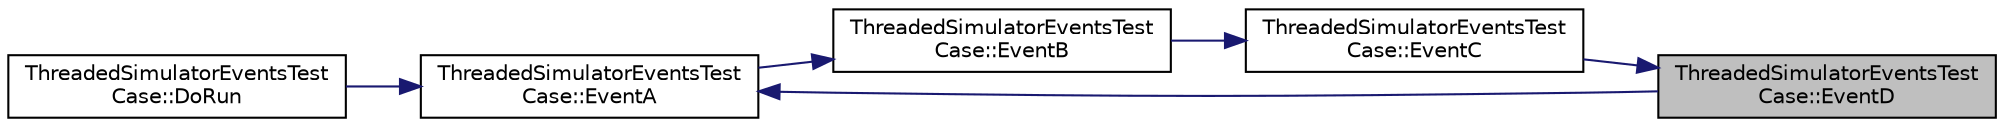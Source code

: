 digraph "ThreadedSimulatorEventsTestCase::EventD"
{
 // LATEX_PDF_SIZE
  edge [fontname="Helvetica",fontsize="10",labelfontname="Helvetica",labelfontsize="10"];
  node [fontname="Helvetica",fontsize="10",shape=record];
  rankdir="RL";
  Node1 [label="ThreadedSimulatorEventsTest\lCase::EventD",height=0.2,width=0.4,color="black", fillcolor="grey75", style="filled", fontcolor="black",tooltip=" "];
  Node1 -> Node2 [dir="back",color="midnightblue",fontsize="10",style="solid",fontname="Helvetica"];
  Node2 [label="ThreadedSimulatorEventsTest\lCase::EventC",height=0.2,width=0.4,color="black", fillcolor="white", style="filled",URL="$class_threaded_simulator_events_test_case.html#a80533a87ccd3306fca8e0c3d031e9db0",tooltip=" "];
  Node2 -> Node3 [dir="back",color="midnightblue",fontsize="10",style="solid",fontname="Helvetica"];
  Node3 [label="ThreadedSimulatorEventsTest\lCase::EventB",height=0.2,width=0.4,color="black", fillcolor="white", style="filled",URL="$class_threaded_simulator_events_test_case.html#a00cf24b2465f81fd61295eaad60ccd6e",tooltip=" "];
  Node3 -> Node4 [dir="back",color="midnightblue",fontsize="10",style="solid",fontname="Helvetica"];
  Node4 [label="ThreadedSimulatorEventsTest\lCase::EventA",height=0.2,width=0.4,color="black", fillcolor="white", style="filled",URL="$class_threaded_simulator_events_test_case.html#a2134feb6de26f7f8e6c1abdd9e975897",tooltip=" "];
  Node4 -> Node5 [dir="back",color="midnightblue",fontsize="10",style="solid",fontname="Helvetica"];
  Node5 [label="ThreadedSimulatorEventsTest\lCase::DoRun",height=0.2,width=0.4,color="black", fillcolor="white", style="filled",URL="$class_threaded_simulator_events_test_case.html#a77bfe7eb0320066be432673a1f07a104",tooltip="Implementation to actually run this TestCase."];
  Node4 -> Node1 [dir="back",color="midnightblue",fontsize="10",style="solid",fontname="Helvetica"];
}
